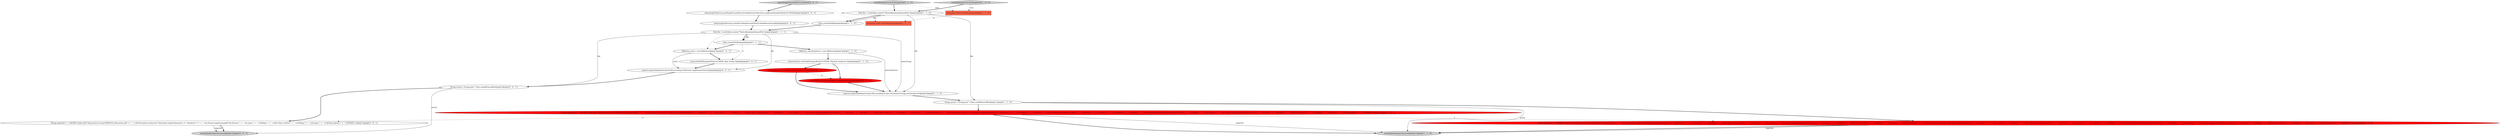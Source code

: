 digraph {
23 [style = filled, label = "String actual = String.join(\"\",Files.readAllLines(file))@@@10@@@['0', '0', '1']", fillcolor = white, shape = ellipse image = "AAA0AAABBB3BBB"];
13 [style = filled, label = "String expected = \" <rdf:RDF xmlns:rdf=\"http://www.w3.org/1999/02/22-rdf-syntax-ns#\">\" + \" <rdf:Description xmlns:dc=\"http://purl.org/dc/elements/1.1/\" rdf:about=\"\">\" + \" <dc:creator>\" + \" <rdf:Seq>\" + \" <rdf:li>Alan Turing</rdf:li>\" + \" </rdf:Seq>\" + \" </dc:creator>\" + \" <dc:format>application/pdf</dc:format>\" + \" <dc:type>\" + \" <rdf:Bag>\" + \" <rdf:li>Misc</rdf:li>\" + \" </rdf:Bag>\" + \" </dc:type>\" + \" </rdf:Description>\" + \" <rdf:Description xmlns:dc=\"http://purl.org/dc/elements/1.1/\" rdf:about=\"\">\" + \" <dc:creator>\" + \" <rdf:Seq>\" + \" <rdf:li>Michael Armbrust</rdf:li>\" + \" </rdf:Seq>\" + \" </dc:creator>\" + \" <dc:relation>\" + \" <rdf:Bag>\" + \" <rdf:li>bibtex/citationkey/Armbrust2010</rdf:li>\" + \" </rdf:Bag>\" + \" </dc:relation>\" + \" <dc:format>application/pdf</dc:format>\" + \" <dc:type>\" + \" <rdf:Bag>\" + \" <rdf:li>Misc</rdf:li>\" + \" </rdf:Bag>\" + \" </dc:type>\" + \" </rdf:Description>\" + \" </rdf:RDF>\"@@@12@@@['0', '1', '0']", fillcolor = red, shape = ellipse image = "AAA1AAABBB2BBB"];
0 [style = filled, label = "Path file = testFolder.resolve(\"ThisIsARandomlyNamedFile\")@@@3@@@['1', '1', '0']", fillcolor = white, shape = ellipse image = "AAA0AAABBB1BBB"];
21 [style = filled, label = "when(xmpPreferences.getXmpPrivacyFilter()).thenReturn(Collections.singleton(StandardField.AUTHOR))@@@3@@@['0', '0', '1']", fillcolor = white, shape = ellipse image = "AAA0AAABBB3BBB"];
24 [style = filled, label = "entry.setField(StandardField.AUTHOR,\"Alan Turing\")@@@8@@@['0', '0', '1']", fillcolor = white, shape = ellipse image = "AAA0AAABBB3BBB"];
3 [style = filled, label = "BibEntry entryArmbrust = new BibEntry()@@@7@@@['1', '1', '0']", fillcolor = white, shape = ellipse image = "AAA0AAABBB1BBB"];
10 [style = filled, label = "assertEquals(expected,actual)@@@13@@@['1', '1', '0']", fillcolor = lightgray, shape = ellipse image = "AAA0AAABBB1BBB"];
15 [style = filled, label = "entryArmbrust.setCitationKey(\"Armbrust2010\")@@@9@@@['0', '1', '0']", fillcolor = red, shape = ellipse image = "AAA1AAABBB2BBB"];
9 [style = filled, label = "@TempDir Path testFolder@@@2@@@['1', '1', '0']", fillcolor = tomato, shape = box image = "AAA0AAABBB1BBB"];
18 [style = filled, label = "BibEntry entry = new BibEntry()@@@7@@@['0', '0', '1']", fillcolor = white, shape = ellipse image = "AAA0AAABBB3BBB"];
5 [style = filled, label = "entryArmbrust.setField(StandardField.AUTHOR,\"Michael Armbrust\")@@@8@@@['1', '1', '0']", fillcolor = white, shape = ellipse image = "AAA0AAABBB1BBB"];
14 [style = filled, label = "writeMultipleEntriesInASingleFile['0', '1', '0']", fillcolor = lightgray, shape = diamond image = "AAA0AAABBB2BBB"];
6 [style = filled, label = "entryArmbrust.setCiteKey(\"Armbrust2010\")@@@9@@@['1', '0', '0']", fillcolor = red, shape = ellipse image = "AAA1AAABBB1BBB"];
22 [style = filled, label = "when(xmpPreferences.shouldUseXmpPrivacyFilter()).thenReturn(true)@@@4@@@['0', '0', '1']", fillcolor = white, shape = ellipse image = "AAA0AAABBB3BBB"];
11 [style = filled, label = "Files.createFile(file)@@@4@@@['1', '1', '0']", fillcolor = white, shape = ellipse image = "AAA0AAABBB1BBB"];
12 [style = filled, label = "Files.createFile(file)@@@6@@@['1', '1', '1']", fillcolor = white, shape = ellipse image = "AAA0AAABBB1BBB"];
1 [style = filled, label = "writeMultipleEntriesInASingleFile['1', '0', '0']", fillcolor = lightgray, shape = diamond image = "AAA0AAABBB1BBB"];
20 [style = filled, label = "@TempDir Path testFolder@@@2@@@['0', '0', '1']", fillcolor = tomato, shape = box image = "AAA0AAABBB3BBB"];
19 [style = filled, label = "exporter.export(databaseContext,file,encoding,Collections.singletonList(entry))@@@9@@@['0', '0', '1']", fillcolor = white, shape = ellipse image = "AAA0AAABBB3BBB"];
4 [style = filled, label = "exporter.export(databaseContext,file,encoding,Arrays.asList(entryTuring,entryArmbrust))@@@10@@@['1', '1', '0']", fillcolor = white, shape = ellipse image = "AAA0AAABBB1BBB"];
8 [style = filled, label = "String actual = String.join(\"\",Files.readAllLines(file))@@@11@@@['1', '1', '0']", fillcolor = white, shape = ellipse image = "AAA0AAABBB1BBB"];
25 [style = filled, label = "String expected = \" <rdf:RDF xmlns:rdf=\"http://www.w3.org/1999/02/22-rdf-syntax-ns#\">\" + \" <rdf:Description xmlns:dc=\"http://purl.org/dc/elements/1.1/\" rdf:about=\"\">\" + \" <dc:format>application/pdf</dc:format>\" + \" <dc:type>\" + \" <rdf:Bag>\" + \" <rdf:li>Misc</rdf:li>\" + \" </rdf:Bag>\" + \" </dc:type>\" + \" </rdf:Description>\" + \" </rdf:RDF>\"@@@11@@@['0', '0', '1']", fillcolor = white, shape = ellipse image = "AAA0AAABBB3BBB"];
16 [style = filled, label = "assertEquals(expected,actual)@@@12@@@['0', '0', '1']", fillcolor = lightgray, shape = ellipse image = "AAA0AAABBB3BBB"];
17 [style = filled, label = "exportSingleEntryWithPrivacyFilter['0', '0', '1']", fillcolor = lightgray, shape = diamond image = "AAA0AAABBB3BBB"];
7 [style = filled, label = "String expected = \" <rdf:RDF xmlns:rdf=\"http://www.w3.org/1999/02/22-rdf-syntax-ns#\">\" + \" <rdf:Description xmlns:dc=\"http://purl.org/dc/elements/1.1/\" rdf:about=\"\">\" + \" <dc:creator>\" + \" <rdf:Seq>\" + \" <rdf:li>Alan Turing</rdf:li>\" + \" </rdf:Seq>\" + \" </dc:creator>\" + \" <dc:format>application/pdf</dc:format>\" + \" <dc:type>\" + \" <rdf:Bag>\" + \" <rdf:li>Misc</rdf:li>\" + \" </rdf:Bag>\" + \" </dc:type>\" + \" </rdf:Description>\" + \" <rdf:Description xmlns:dc=\"http://purl.org/dc/elements/1.1/\" rdf:about=\"\">\" + \" <dc:creator>\" + \" <rdf:Seq>\" + \" <rdf:li>Michael Armbrust</rdf:li>\" + \" </rdf:Seq>\" + \" </dc:creator>\" + \" <dc:relation>\" + \" <rdf:Bag>\" + \" <rdf:li>bibtex/bibtexkey/Armbrust2010</rdf:li>\" + \" </rdf:Bag>\" + \" </dc:relation>\" + \" <dc:format>application/pdf</dc:format>\" + \" <dc:type>\" + \" <rdf:Bag>\" + \" <rdf:li>Misc</rdf:li>\" + \" </rdf:Bag>\" + \" </dc:type>\" + \" </rdf:Description>\" + \" </rdf:RDF>\"@@@12@@@['1', '0', '0']", fillcolor = red, shape = ellipse image = "AAA1AAABBB1BBB"];
2 [style = filled, label = "Path file = testFolder.resolve(\"ThisIsARandomlyNamedFile\")@@@5@@@['1', '1', '1']", fillcolor = white, shape = ellipse image = "AAA0AAABBB1BBB"];
17->20 [style = dotted, label="true"];
9->20 [style = dashed, label="0"];
13->10 [style = bold, label=""];
23->25 [style = bold, label=""];
18->24 [style = bold, label=""];
2->19 [style = solid, label="file"];
8->10 [style = solid, label="actual"];
22->2 [style = bold, label=""];
24->19 [style = bold, label=""];
7->10 [style = bold, label=""];
3->4 [style = solid, label="entryArmbrust"];
25->16 [style = solid, label="expected"];
0->8 [style = solid, label="file"];
0->11 [style = bold, label=""];
5->15 [style = bold, label=""];
18->19 [style = solid, label="entry"];
1->0 [style = bold, label=""];
2->23 [style = solid, label="file"];
25->16 [style = bold, label=""];
11->2 [style = bold, label=""];
2->12 [style = solid, label="file"];
2->12 [style = bold, label=""];
8->7 [style = bold, label=""];
0->4 [style = solid, label="file"];
6->4 [style = bold, label=""];
3->5 [style = bold, label=""];
5->6 [style = bold, label=""];
14->0 [style = bold, label=""];
23->16 [style = solid, label="actual"];
2->4 [style = solid, label="entryTuring"];
21->22 [style = bold, label=""];
6->15 [style = dashed, label="0"];
19->23 [style = bold, label=""];
1->9 [style = dotted, label="true"];
12->24 [style = dashed, label="0"];
15->4 [style = bold, label=""];
13->10 [style = solid, label="expected"];
12->18 [style = bold, label=""];
7->13 [style = dashed, label="0"];
2->18 [style = dashed, label="0"];
7->25 [style = dashed, label="0"];
0->11 [style = solid, label="file"];
4->8 [style = bold, label=""];
12->3 [style = bold, label=""];
14->9 [style = dotted, label="true"];
7->10 [style = solid, label="expected"];
17->21 [style = bold, label=""];
8->13 [style = bold, label=""];
}
